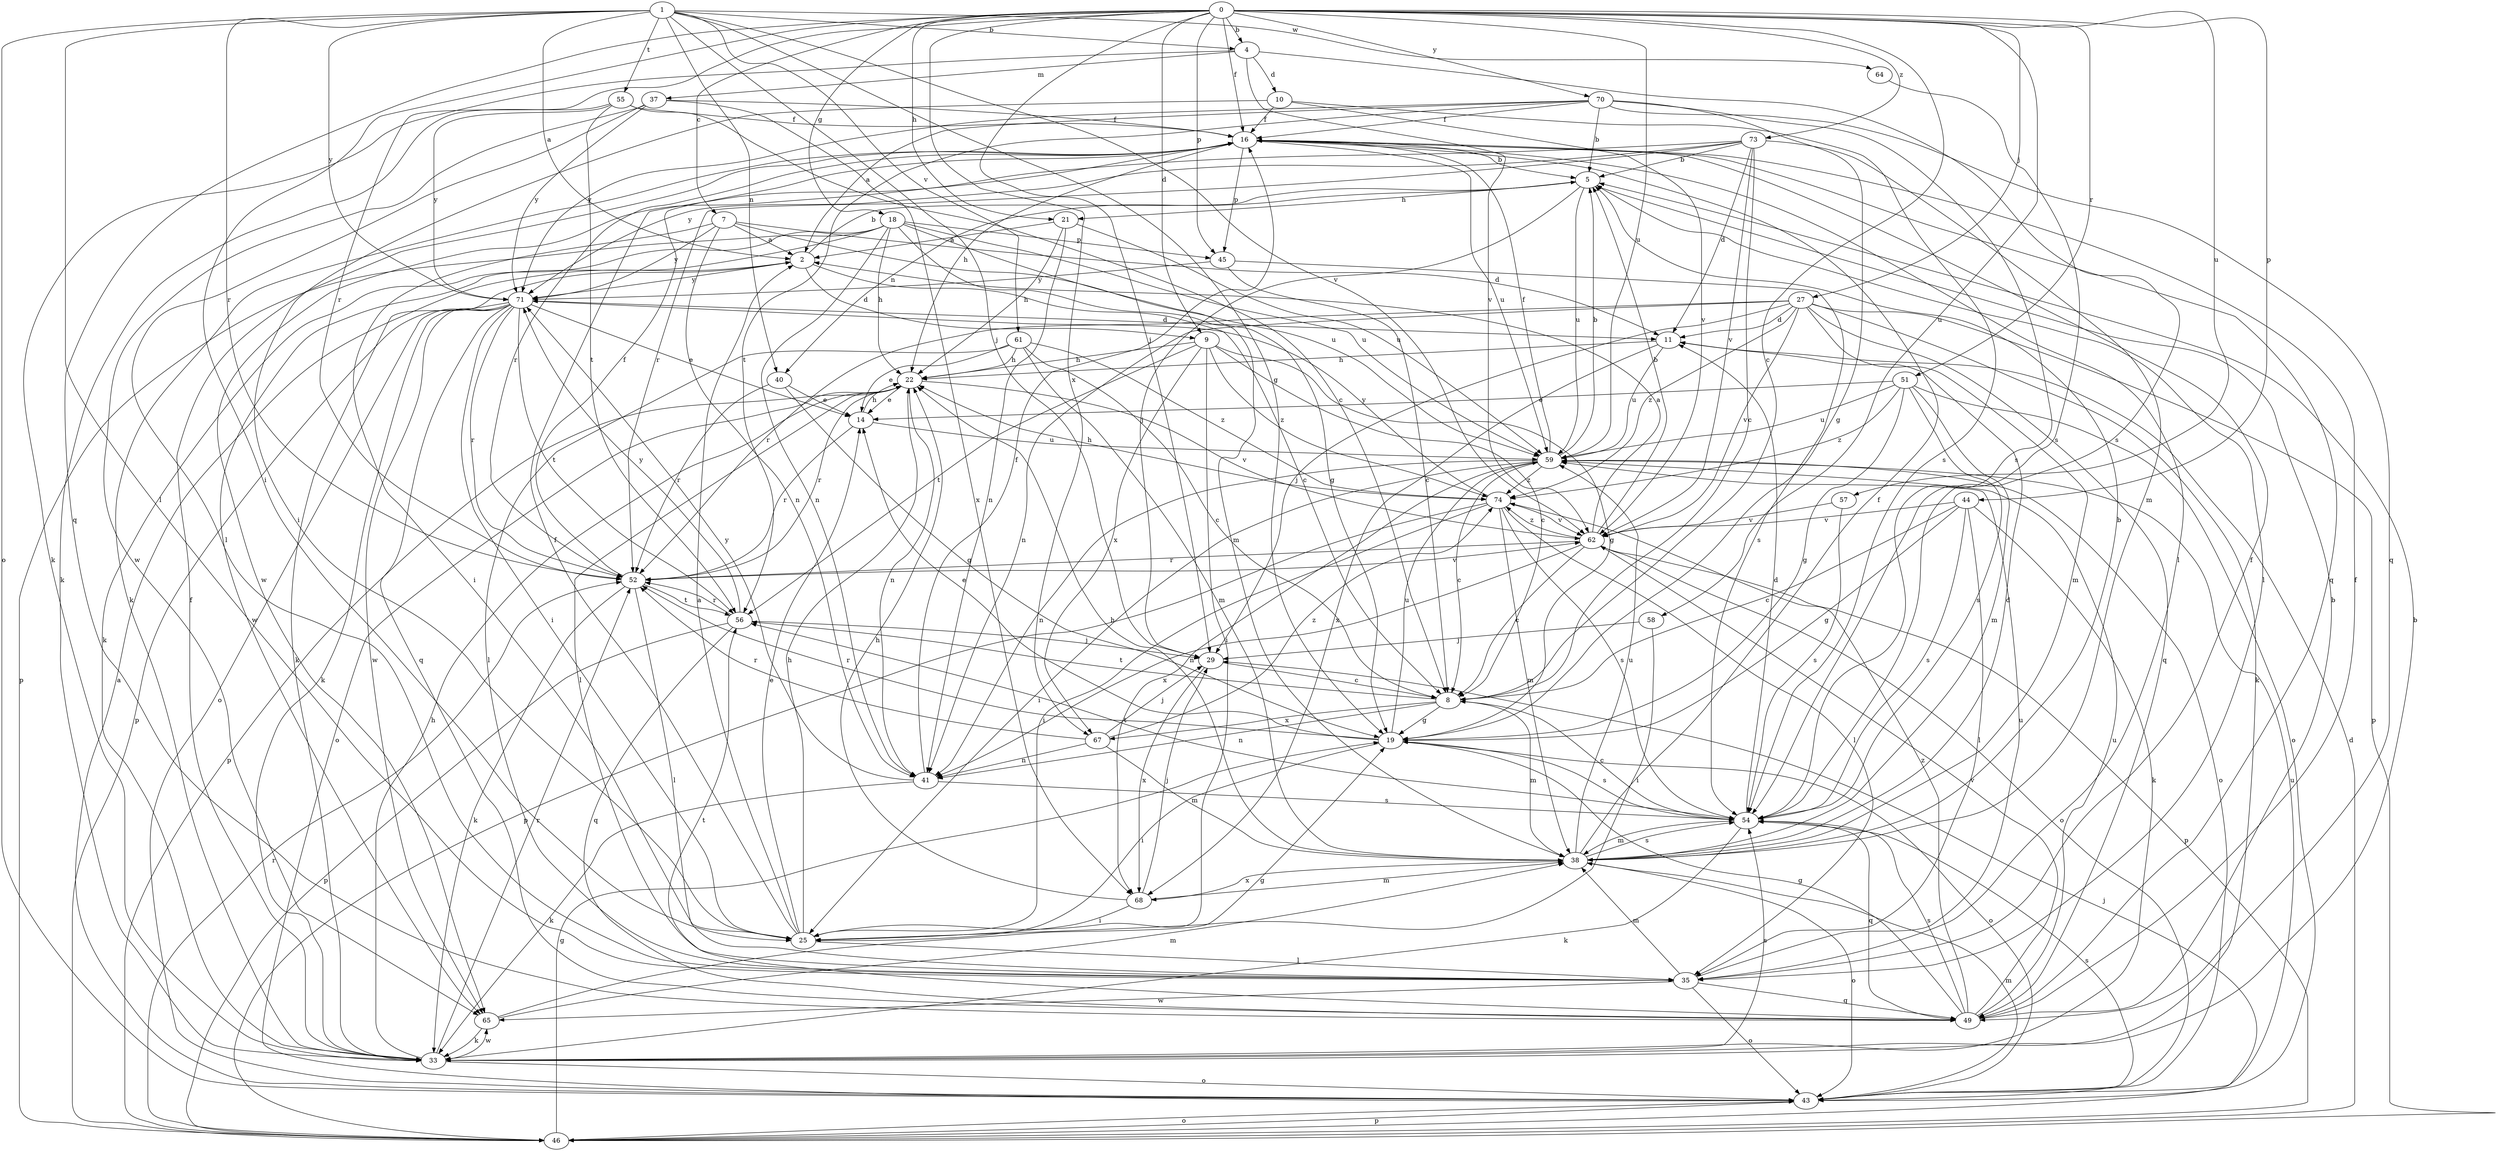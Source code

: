 strict digraph  {
0;
1;
2;
4;
5;
7;
8;
9;
10;
11;
14;
16;
18;
19;
21;
22;
25;
27;
29;
33;
35;
37;
38;
40;
41;
43;
44;
45;
46;
49;
51;
52;
54;
55;
56;
57;
58;
59;
61;
62;
64;
65;
67;
68;
70;
71;
73;
74;
0 -> 4  [label=b];
0 -> 7  [label=c];
0 -> 8  [label=c];
0 -> 9  [label=d];
0 -> 16  [label=f];
0 -> 18  [label=g];
0 -> 21  [label=h];
0 -> 25  [label=i];
0 -> 27  [label=j];
0 -> 29  [label=j];
0 -> 44  [label=p];
0 -> 45  [label=p];
0 -> 49  [label=q];
0 -> 51  [label=r];
0 -> 52  [label=r];
0 -> 57  [label=u];
0 -> 58  [label=u];
0 -> 59  [label=u];
0 -> 67  [label=x];
0 -> 70  [label=y];
0 -> 73  [label=z];
1 -> 2  [label=a];
1 -> 4  [label=b];
1 -> 19  [label=g];
1 -> 29  [label=j];
1 -> 35  [label=l];
1 -> 40  [label=n];
1 -> 43  [label=o];
1 -> 52  [label=r];
1 -> 55  [label=t];
1 -> 61  [label=v];
1 -> 62  [label=v];
1 -> 64  [label=w];
1 -> 71  [label=y];
2 -> 5  [label=b];
2 -> 8  [label=c];
2 -> 9  [label=d];
2 -> 33  [label=k];
2 -> 71  [label=y];
4 -> 10  [label=d];
4 -> 33  [label=k];
4 -> 37  [label=m];
4 -> 54  [label=s];
4 -> 62  [label=v];
5 -> 21  [label=h];
5 -> 29  [label=j];
5 -> 35  [label=l];
5 -> 40  [label=n];
5 -> 59  [label=u];
7 -> 2  [label=a];
7 -> 11  [label=d];
7 -> 25  [label=i];
7 -> 41  [label=n];
7 -> 59  [label=u];
7 -> 71  [label=y];
8 -> 19  [label=g];
8 -> 38  [label=m];
8 -> 41  [label=n];
8 -> 56  [label=t];
8 -> 67  [label=x];
9 -> 8  [label=c];
9 -> 19  [label=g];
9 -> 22  [label=h];
9 -> 25  [label=i];
9 -> 56  [label=t];
9 -> 67  [label=x];
9 -> 74  [label=z];
10 -> 16  [label=f];
10 -> 25  [label=i];
10 -> 54  [label=s];
10 -> 62  [label=v];
11 -> 22  [label=h];
11 -> 59  [label=u];
11 -> 68  [label=x];
14 -> 22  [label=h];
14 -> 52  [label=r];
14 -> 59  [label=u];
16 -> 5  [label=b];
16 -> 22  [label=h];
16 -> 33  [label=k];
16 -> 35  [label=l];
16 -> 45  [label=p];
16 -> 49  [label=q];
16 -> 52  [label=r];
16 -> 59  [label=u];
18 -> 19  [label=g];
18 -> 22  [label=h];
18 -> 33  [label=k];
18 -> 38  [label=m];
18 -> 41  [label=n];
18 -> 45  [label=p];
18 -> 46  [label=p];
18 -> 59  [label=u];
18 -> 65  [label=w];
19 -> 14  [label=e];
19 -> 25  [label=i];
19 -> 43  [label=o];
19 -> 52  [label=r];
19 -> 54  [label=s];
19 -> 59  [label=u];
21 -> 2  [label=a];
21 -> 22  [label=h];
21 -> 41  [label=n];
21 -> 59  [label=u];
22 -> 14  [label=e];
22 -> 35  [label=l];
22 -> 41  [label=n];
22 -> 43  [label=o];
22 -> 46  [label=p];
22 -> 52  [label=r];
22 -> 62  [label=v];
25 -> 2  [label=a];
25 -> 14  [label=e];
25 -> 16  [label=f];
25 -> 22  [label=h];
25 -> 35  [label=l];
27 -> 11  [label=d];
27 -> 29  [label=j];
27 -> 33  [label=k];
27 -> 38  [label=m];
27 -> 41  [label=n];
27 -> 46  [label=p];
27 -> 49  [label=q];
27 -> 52  [label=r];
27 -> 62  [label=v];
27 -> 74  [label=z];
29 -> 8  [label=c];
29 -> 68  [label=x];
33 -> 5  [label=b];
33 -> 16  [label=f];
33 -> 22  [label=h];
33 -> 43  [label=o];
33 -> 52  [label=r];
33 -> 54  [label=s];
33 -> 65  [label=w];
35 -> 16  [label=f];
35 -> 38  [label=m];
35 -> 43  [label=o];
35 -> 49  [label=q];
35 -> 59  [label=u];
35 -> 65  [label=w];
37 -> 16  [label=f];
37 -> 35  [label=l];
37 -> 65  [label=w];
37 -> 68  [label=x];
37 -> 71  [label=y];
38 -> 5  [label=b];
38 -> 11  [label=d];
38 -> 16  [label=f];
38 -> 22  [label=h];
38 -> 43  [label=o];
38 -> 54  [label=s];
38 -> 59  [label=u];
38 -> 68  [label=x];
40 -> 14  [label=e];
40 -> 19  [label=g];
40 -> 52  [label=r];
41 -> 16  [label=f];
41 -> 33  [label=k];
41 -> 54  [label=s];
41 -> 71  [label=y];
43 -> 2  [label=a];
43 -> 38  [label=m];
43 -> 46  [label=p];
43 -> 54  [label=s];
43 -> 59  [label=u];
44 -> 8  [label=c];
44 -> 19  [label=g];
44 -> 33  [label=k];
44 -> 35  [label=l];
44 -> 54  [label=s];
44 -> 62  [label=v];
45 -> 8  [label=c];
45 -> 54  [label=s];
45 -> 71  [label=y];
46 -> 11  [label=d];
46 -> 19  [label=g];
46 -> 29  [label=j];
46 -> 43  [label=o];
46 -> 52  [label=r];
49 -> 5  [label=b];
49 -> 16  [label=f];
49 -> 19  [label=g];
49 -> 54  [label=s];
49 -> 56  [label=t];
49 -> 59  [label=u];
49 -> 62  [label=v];
49 -> 74  [label=z];
51 -> 14  [label=e];
51 -> 19  [label=g];
51 -> 38  [label=m];
51 -> 43  [label=o];
51 -> 54  [label=s];
51 -> 59  [label=u];
51 -> 74  [label=z];
52 -> 16  [label=f];
52 -> 33  [label=k];
52 -> 35  [label=l];
52 -> 56  [label=t];
52 -> 62  [label=v];
54 -> 8  [label=c];
54 -> 11  [label=d];
54 -> 33  [label=k];
54 -> 38  [label=m];
54 -> 49  [label=q];
54 -> 56  [label=t];
55 -> 8  [label=c];
55 -> 16  [label=f];
55 -> 33  [label=k];
55 -> 56  [label=t];
55 -> 71  [label=y];
56 -> 29  [label=j];
56 -> 46  [label=p];
56 -> 49  [label=q];
56 -> 52  [label=r];
56 -> 71  [label=y];
57 -> 54  [label=s];
57 -> 62  [label=v];
58 -> 25  [label=i];
58 -> 29  [label=j];
59 -> 5  [label=b];
59 -> 8  [label=c];
59 -> 16  [label=f];
59 -> 25  [label=i];
59 -> 41  [label=n];
59 -> 43  [label=o];
59 -> 68  [label=x];
59 -> 74  [label=z];
61 -> 8  [label=c];
61 -> 14  [label=e];
61 -> 22  [label=h];
61 -> 35  [label=l];
61 -> 38  [label=m];
61 -> 74  [label=z];
62 -> 2  [label=a];
62 -> 5  [label=b];
62 -> 8  [label=c];
62 -> 41  [label=n];
62 -> 43  [label=o];
62 -> 46  [label=p];
62 -> 52  [label=r];
62 -> 74  [label=z];
64 -> 54  [label=s];
65 -> 19  [label=g];
65 -> 33  [label=k];
65 -> 38  [label=m];
67 -> 29  [label=j];
67 -> 38  [label=m];
67 -> 41  [label=n];
67 -> 52  [label=r];
67 -> 74  [label=z];
68 -> 22  [label=h];
68 -> 25  [label=i];
68 -> 29  [label=j];
68 -> 38  [label=m];
70 -> 2  [label=a];
70 -> 5  [label=b];
70 -> 16  [label=f];
70 -> 19  [label=g];
70 -> 49  [label=q];
70 -> 54  [label=s];
70 -> 56  [label=t];
70 -> 71  [label=y];
71 -> 11  [label=d];
71 -> 14  [label=e];
71 -> 25  [label=i];
71 -> 33  [label=k];
71 -> 43  [label=o];
71 -> 46  [label=p];
71 -> 49  [label=q];
71 -> 52  [label=r];
71 -> 56  [label=t];
71 -> 65  [label=w];
73 -> 5  [label=b];
73 -> 8  [label=c];
73 -> 11  [label=d];
73 -> 38  [label=m];
73 -> 52  [label=r];
73 -> 62  [label=v];
73 -> 65  [label=w];
73 -> 71  [label=y];
74 -> 22  [label=h];
74 -> 25  [label=i];
74 -> 35  [label=l];
74 -> 38  [label=m];
74 -> 46  [label=p];
74 -> 54  [label=s];
74 -> 62  [label=v];
74 -> 71  [label=y];
}
